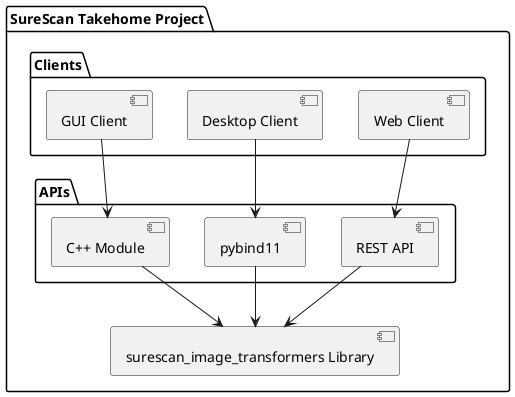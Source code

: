 @startuml
skinparam monochrome true

package "SureScan Takehome Project" {
    package "Clients" {
        [Web Client]
        [Desktop Client]
        [GUI Client]
    }

    package "APIs" {
        [pybind11]
        [REST API]
        [C++ Module]
    }

    [surescan_image_transformers Library]
}

[Web Client] --> [REST API]
[Desktop Client] --> [pybind11]
[GUI Client] --> [C++ Module]

[pybind11] --> [surescan_image_transformers Library]
[REST API] --> [surescan_image_transformers Library]
[C++ Module] --> [surescan_image_transformers Library]

@enduml

